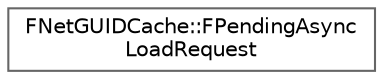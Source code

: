 digraph "Graphical Class Hierarchy"
{
 // INTERACTIVE_SVG=YES
 // LATEX_PDF_SIZE
  bgcolor="transparent";
  edge [fontname=Helvetica,fontsize=10,labelfontname=Helvetica,labelfontsize=10];
  node [fontname=Helvetica,fontsize=10,shape=box,height=0.2,width=0.4];
  rankdir="LR";
  Node0 [id="Node000000",label="FNetGUIDCache::FPendingAsync\lLoadRequest",height=0.2,width=0.4,color="grey40", fillcolor="white", style="filled",URL="$da/dfd/structFNetGUIDCache_1_1FPendingAsyncLoadRequest.html",tooltip=" "];
}
